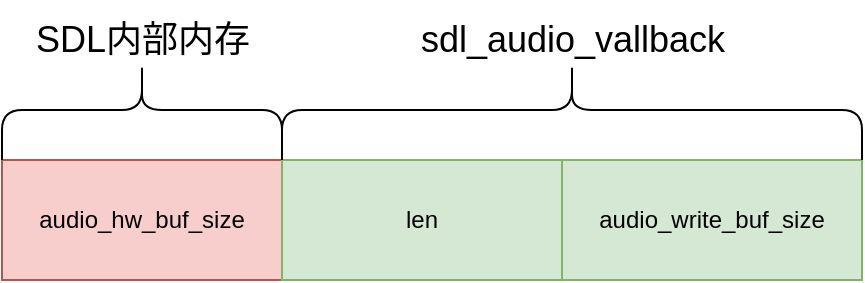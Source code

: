 <mxfile version="20.2.3" type="device"><diagram id="CCSkUD4YMc4SreTmyc2y" name="第 1 页"><mxGraphModel dx="1421" dy="864" grid="1" gridSize="10" guides="1" tooltips="1" connect="1" arrows="1" fold="1" page="1" pageScale="1" pageWidth="827" pageHeight="1169" math="0" shadow="0"><root><mxCell id="0"/><mxCell id="1" parent="0"/><mxCell id="e5IqjNc-tpapWqmCTDuo-1" value="audio_hw_buf_size" style="rounded=0;whiteSpace=wrap;html=1;fillColor=#f8cecc;strokeColor=#b85450;" parent="1" vertex="1"><mxGeometry x="170" y="390" width="140" height="60" as="geometry"/></mxCell><mxCell id="N-edwRRnC9uxaF2HqZtq-2" value="audio_write_buf_size" style="rounded=0;whiteSpace=wrap;html=1;fillColor=#d5e8d4;strokeColor=#82b366;" parent="1" vertex="1"><mxGeometry x="450" y="390" width="150" height="60" as="geometry"/></mxCell><mxCell id="N-edwRRnC9uxaF2HqZtq-3" value="len" style="rounded=0;whiteSpace=wrap;html=1;fillColor=#d5e8d4;strokeColor=#82b366;" parent="1" vertex="1"><mxGeometry x="310" y="390" width="140" height="60" as="geometry"/></mxCell><mxCell id="q6HeBN9ZVNcq7zjWzMxp-1" value="" style="shape=curlyBracket;whiteSpace=wrap;html=1;rounded=1;flipH=1;direction=south;" vertex="1" parent="1"><mxGeometry x="170" y="340" width="140" height="50" as="geometry"/></mxCell><mxCell id="q6HeBN9ZVNcq7zjWzMxp-2" value="SDL内部内存" style="text;strokeColor=none;fillColor=none;html=1;fontSize=18;fontStyle=0;verticalAlign=middle;align=center;" vertex="1" parent="1"><mxGeometry x="185" y="310" width="110" height="40" as="geometry"/></mxCell><mxCell id="q6HeBN9ZVNcq7zjWzMxp-3" value="" style="shape=curlyBracket;whiteSpace=wrap;html=1;rounded=1;flipH=1;direction=south;" vertex="1" parent="1"><mxGeometry x="310" y="340" width="290" height="50" as="geometry"/></mxCell><mxCell id="q6HeBN9ZVNcq7zjWzMxp-4" value="sdl_audio_vallback" style="text;strokeColor=none;fillColor=none;html=1;fontSize=18;fontStyle=0;verticalAlign=middle;align=center;" vertex="1" parent="1"><mxGeometry x="350" y="310" width="210" height="40" as="geometry"/></mxCell></root></mxGraphModel></diagram></mxfile>